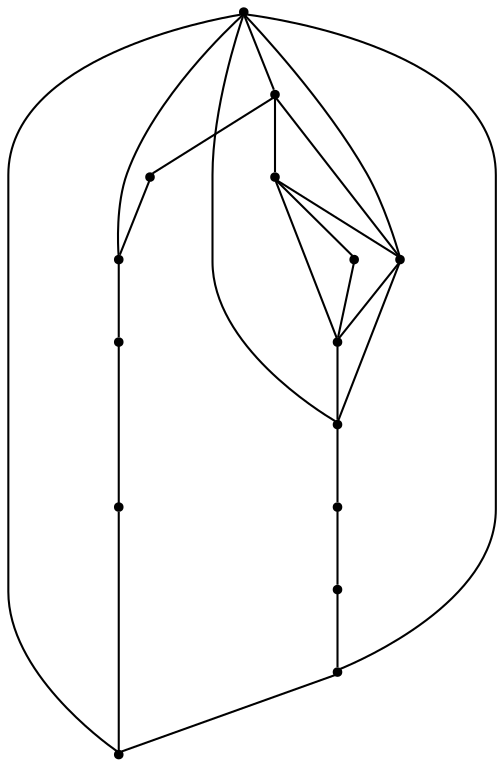 graph {
  node [shape=point,comment="{\"directed\":false,\"doi\":\"10.1007/978-3-319-03841-4_5\",\"figure\":\"4 (3)\"}"]

  v0 [pos="1536.0658157178723,822.6858368556032"]
  v1 [pos="1501.5409302070602,719.5231023952045"]
  v2 [pos="1522.7102461582876,675.9076179070889"]
  v3 [pos="1483.4695381026827,842.9100934680484"]
  v4 [pos="1472.5157486720063,744.047989488624"]
  v5 [pos="1304.557135075041,851.1697559715187"]
  v6 [pos="1466.3613839289164,633.4924335869244"]
  v7 [pos="1438.583045005982,807.4334529668156"]
  v8 [pos="1432.7078630654628,617.32742477705"]
  v9 [pos="1404.395876522528,678.3957162844777"]
  v10 [pos="1274.831642439737,778.7745377679267"]
  v11 [pos="1281.507248092139,746.3860185506725"]
  v12 [pos="1296.3637433363288,638.935116993116"]
  v13 [pos="1258.1529513282662,736.859414929049"]
  v14 [pos="1260.5379664917054,765.9141061528015"]

  v13 -- v12 [id="-3",pos="1258.1529513282662,736.859414929049 1296.3637433363288,638.935116993116 1296.3637433363288,638.935116993116 1296.3637433363288,638.935116993116"]
  v13 -- v10 [id="-5",pos="1258.1529513282662,736.859414929049 1274.831642439737,778.7745377679267 1274.831642439737,778.7745377679267 1274.831642439737,778.7745377679267"]
  v14 -- v13 [id="-8",pos="1260.5379664917054,765.9141061528015 1258.1529513282662,736.859414929049 1258.1529513282662,736.859414929049 1258.1529513282662,736.859414929049"]
  v10 -- v11 [id="-9",pos="1274.831642439737,778.7745377679267 1281.507248092139,746.3860185506725 1281.507248092139,746.3860185506725 1281.507248092139,746.3860185506725"]
  v10 -- v14 [id="-11",pos="1274.831642439737,778.7745377679267 1260.5379664917054,765.9141061528015 1260.5379664917054,765.9141061528015 1260.5379664917054,765.9141061528015"]
  v11 -- v13 [id="-12",pos="1281.507248092139,746.3860185506725 1258.1529513282662,736.859414929049 1258.1529513282662,736.859414929049 1258.1529513282662,736.859414929049"]
  v11 -- v4 [id="-13",pos="1281.507248092139,746.3860185506725 1472.5157486720063,744.047989488624 1472.5157486720063,744.047989488624 1472.5157486720063,744.047989488624"]
  v11 -- v12 [id="-15",pos="1281.507248092139,746.3860185506725 1296.3637433363288,638.935116993116 1296.3637433363288,638.935116993116 1296.3637433363288,638.935116993116"]
  v11 -- v5 [id="-16",pos="1281.507248092139,746.3860185506725 1304.557135075041,851.1697559715187 1304.557135075041,851.1697559715187 1304.557135075041,851.1697559715187"]
  v12 -- v4 [id="-18",pos="1296.3637433363288,638.935116993116 1472.5157486720063,744.047989488624 1472.5157486720063,744.047989488624 1472.5157486720063,744.047989488624"]
  v12 -- v9 [id="-19",pos="1296.3637433363288,638.935116993116 1404.395876522528,678.3957162844777 1404.395876522528,678.3957162844777 1404.395876522528,678.3957162844777"]
  v5 -- v7 [id="-23",pos="1304.557135075041,851.1697559715187 1438.583045005982,807.4334529668156 1438.583045005982,807.4334529668156 1438.583045005982,807.4334529668156"]
  v5 -- v10 [id="-24",pos="1304.557135075041,851.1697559715187 1274.831642439737,778.7745377679267 1274.831642439737,778.7745377679267 1274.831642439737,778.7745377679267"]
  v9 -- v8 [id="-28",pos="1404.395876522528,678.3957162844777 1432.7078630654628,617.32742477705 1432.7078630654628,617.32742477705 1432.7078630654628,617.32742477705"]
  v8 -- v6 [id="-31",pos="1432.7078630654628,617.32742477705 1466.3613839289164,633.4924335869244 1466.3613839289164,633.4924335869244 1466.3613839289164,633.4924335869244"]
  v7 -- v3 [id="-35",pos="1438.583045005982,807.4334529668156 1483.4695381026827,842.9100934680484 1483.4695381026827,842.9100934680484 1483.4695381026827,842.9100934680484"]
  v6 -- v2 [id="-36",pos="1466.3613839289164,633.4924335869244 1522.7102461582876,675.9076179070889 1522.7102461582876,675.9076179070889 1522.7102461582876,675.9076179070889"]
  v6 -- v4 [id="-38",pos="1466.3613839289164,633.4924335869244 1472.5157486720063,744.047989488624 1472.5157486720063,744.047989488624 1472.5157486720063,744.047989488624"]
  v4 -- v5 [id="-39",pos="1472.5157486720063,744.047989488624 1304.557135075041,851.1697559715187 1304.557135075041,851.1697559715187 1304.557135075041,851.1697559715187"]
  v4 -- v2 [id="-40",pos="1472.5157486720063,744.047989488624 1522.7102461582876,675.9076179070889 1522.7102461582876,675.9076179070889 1522.7102461582876,675.9076179070889"]
  v3 -- v0 [id="-41",pos="1483.4695381026827,842.9100934680484 1536.0658157178723,822.6858368556032 1536.0658157178723,822.6858368556032 1536.0658157178723,822.6858368556032"]
  v3 -- v4 [id="-43",pos="1483.4695381026827,842.9100934680484 1472.5157486720063,744.047989488624 1472.5157486720063,744.047989488624 1472.5157486720063,744.047989488624"]
  v1 -- v2 [id="-45",pos="1501.5409302070602,719.5231023952045 1522.7102461582876,675.9076179070889 1522.7102461582876,675.9076179070889 1522.7102461582876,675.9076179070889"]
  v0 -- v1 [id="-50",pos="1536.0658157178723,822.6858368556032 1501.5409302070602,719.5231023952045 1501.5409302070602,719.5231023952045 1501.5409302070602,719.5231023952045"]
}